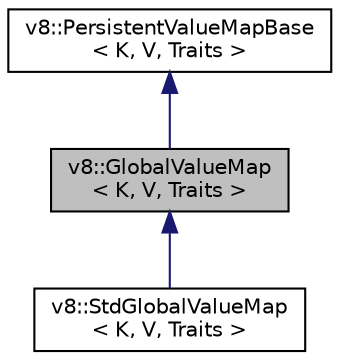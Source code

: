 digraph "v8::GlobalValueMap&lt; K, V, Traits &gt;"
{
  edge [fontname="Helvetica",fontsize="10",labelfontname="Helvetica",labelfontsize="10"];
  node [fontname="Helvetica",fontsize="10",shape=record];
  Node1 [label="v8::GlobalValueMap\l\< K, V, Traits \>",height=0.2,width=0.4,color="black", fillcolor="grey75", style="filled", fontcolor="black"];
  Node2 -> Node1 [dir="back",color="midnightblue",fontsize="10",style="solid",fontname="Helvetica"];
  Node2 [label="v8::PersistentValueMapBase\l\< K, V, Traits \>",height=0.2,width=0.4,color="black", fillcolor="white", style="filled",URL="$classv8_1_1PersistentValueMapBase.html"];
  Node1 -> Node3 [dir="back",color="midnightblue",fontsize="10",style="solid",fontname="Helvetica"];
  Node3 [label="v8::StdGlobalValueMap\l\< K, V, Traits \>",height=0.2,width=0.4,color="black", fillcolor="white", style="filled",URL="$classv8_1_1StdGlobalValueMap.html"];
}
